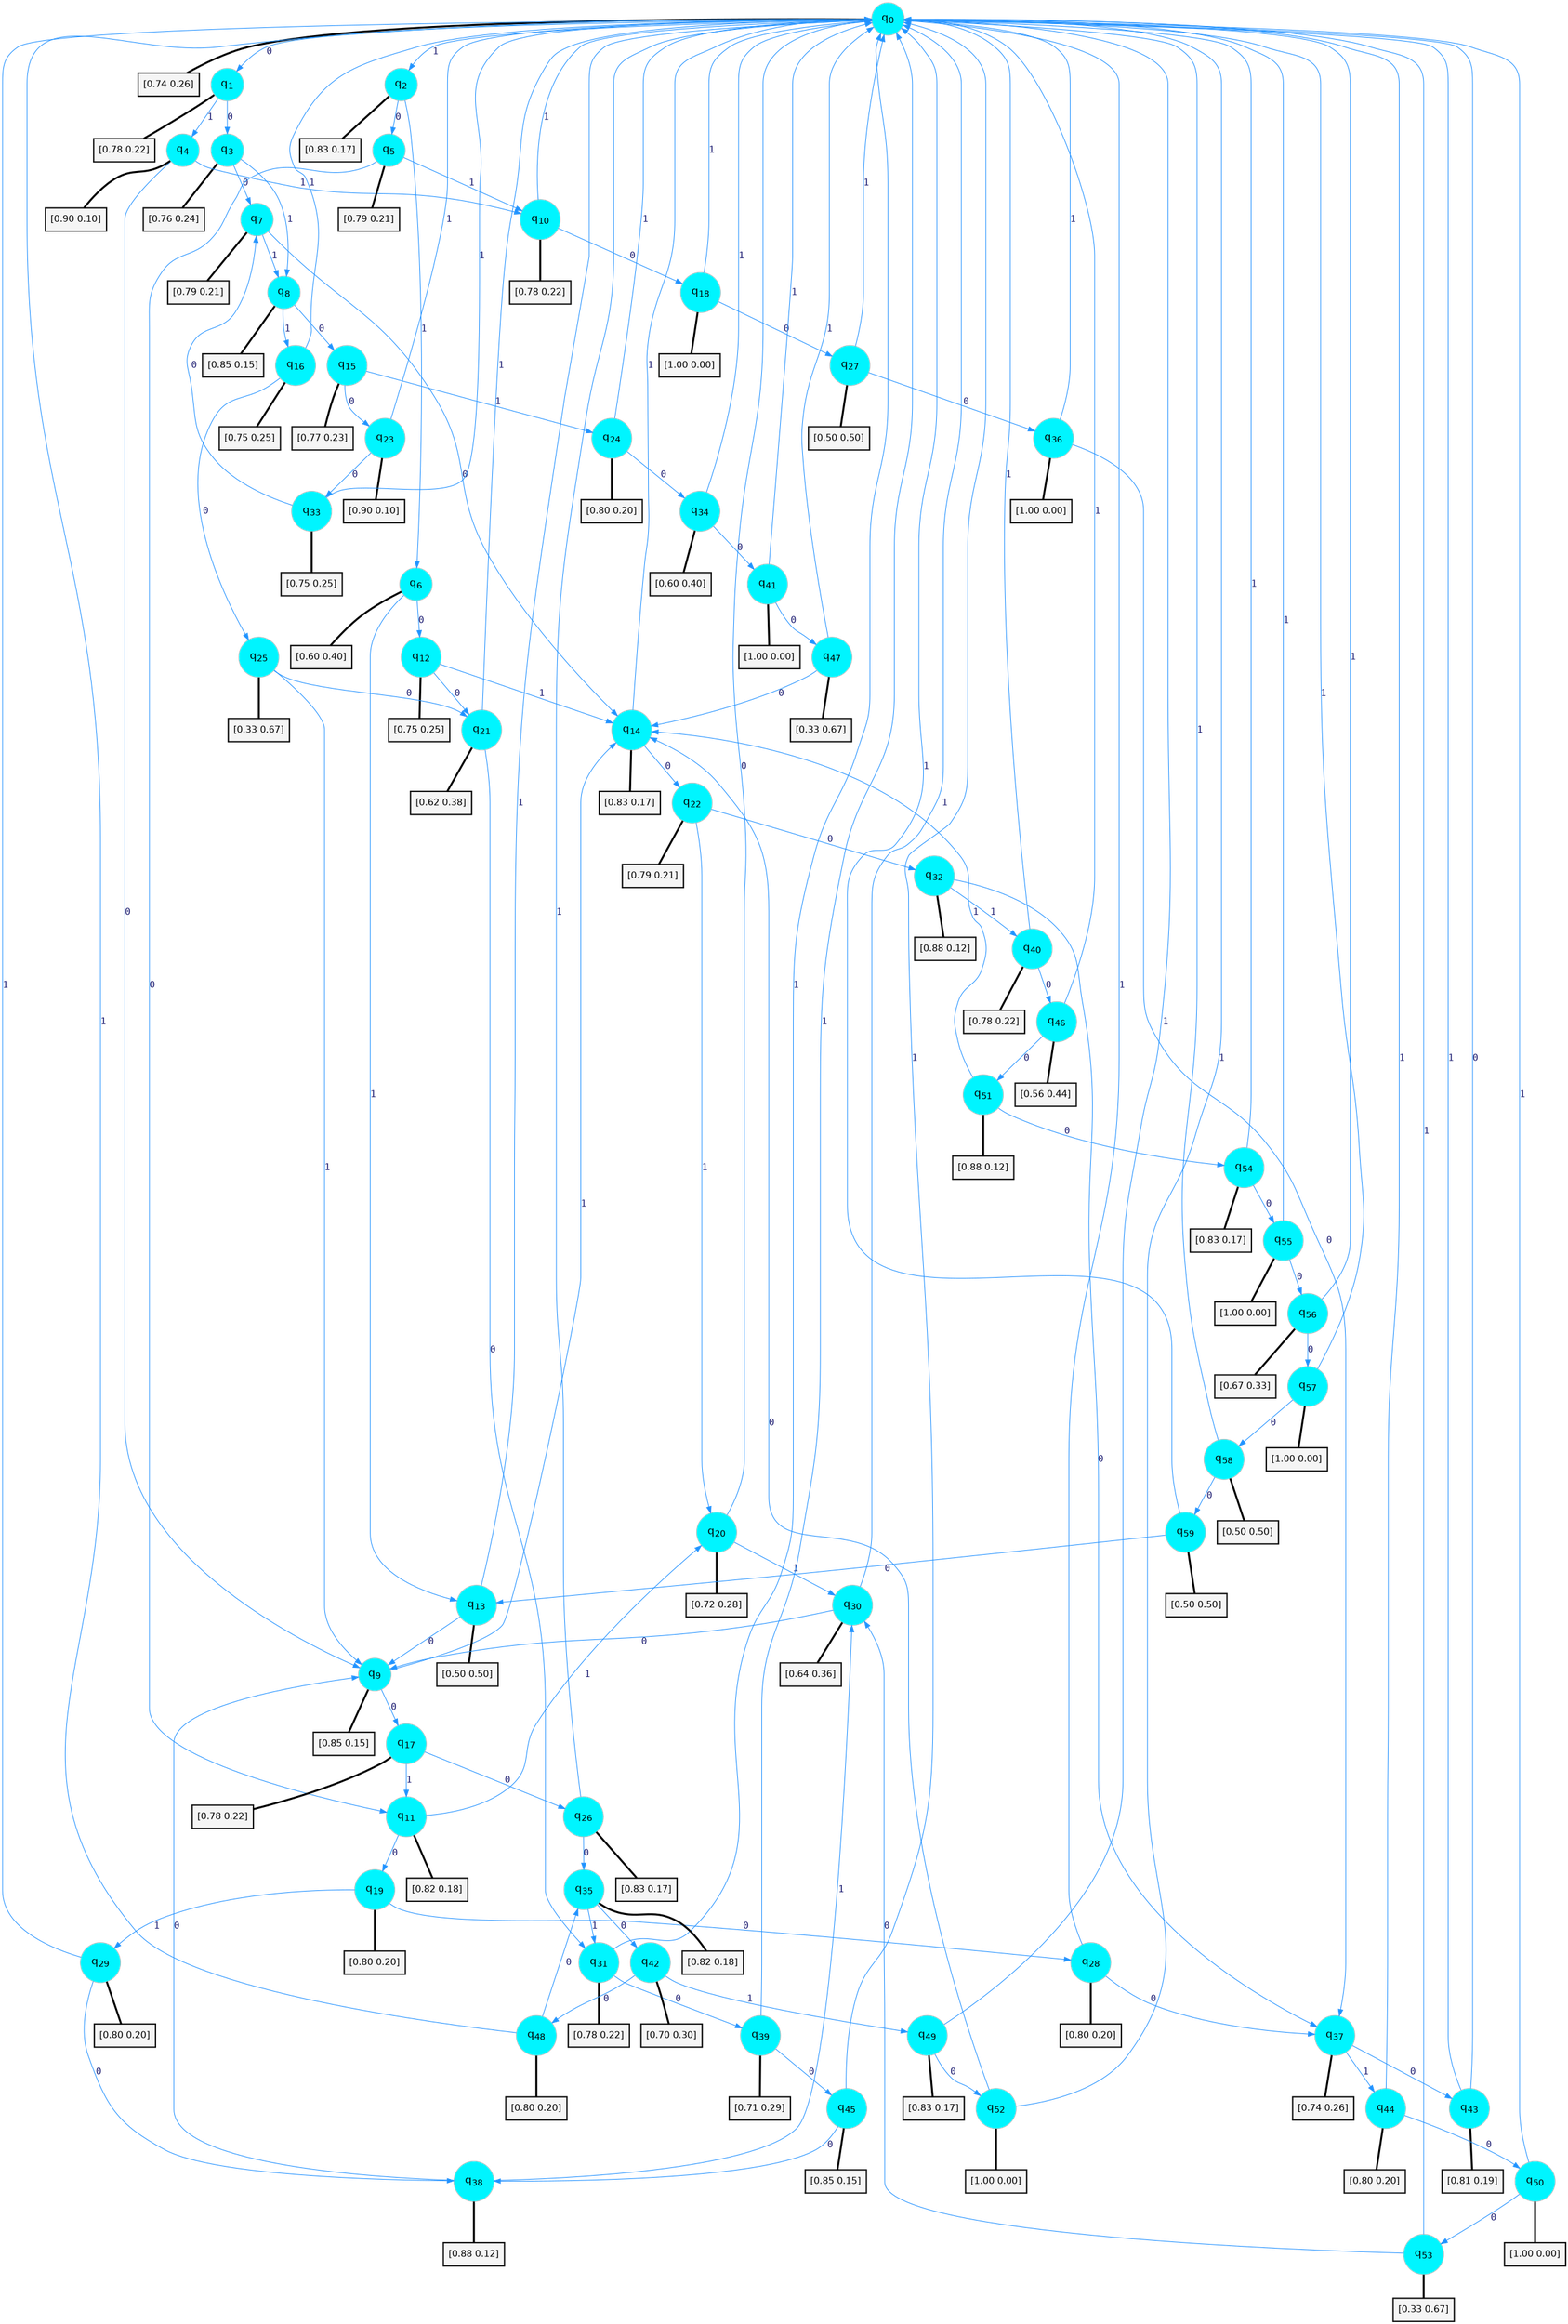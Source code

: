 digraph G {
graph [
bgcolor=transparent, dpi=300, rankdir=TD, size="40,25"];
node [
color=gray, fillcolor=turquoise1, fontcolor=black, fontname=Helvetica, fontsize=16, fontweight=bold, shape=circle, style=filled];
edge [
arrowsize=1, color=dodgerblue1, fontcolor=midnightblue, fontname=courier, fontweight=bold, penwidth=1, style=solid, weight=20];
0[label=<q<SUB>0</SUB>>];
1[label=<q<SUB>1</SUB>>];
2[label=<q<SUB>2</SUB>>];
3[label=<q<SUB>3</SUB>>];
4[label=<q<SUB>4</SUB>>];
5[label=<q<SUB>5</SUB>>];
6[label=<q<SUB>6</SUB>>];
7[label=<q<SUB>7</SUB>>];
8[label=<q<SUB>8</SUB>>];
9[label=<q<SUB>9</SUB>>];
10[label=<q<SUB>10</SUB>>];
11[label=<q<SUB>11</SUB>>];
12[label=<q<SUB>12</SUB>>];
13[label=<q<SUB>13</SUB>>];
14[label=<q<SUB>14</SUB>>];
15[label=<q<SUB>15</SUB>>];
16[label=<q<SUB>16</SUB>>];
17[label=<q<SUB>17</SUB>>];
18[label=<q<SUB>18</SUB>>];
19[label=<q<SUB>19</SUB>>];
20[label=<q<SUB>20</SUB>>];
21[label=<q<SUB>21</SUB>>];
22[label=<q<SUB>22</SUB>>];
23[label=<q<SUB>23</SUB>>];
24[label=<q<SUB>24</SUB>>];
25[label=<q<SUB>25</SUB>>];
26[label=<q<SUB>26</SUB>>];
27[label=<q<SUB>27</SUB>>];
28[label=<q<SUB>28</SUB>>];
29[label=<q<SUB>29</SUB>>];
30[label=<q<SUB>30</SUB>>];
31[label=<q<SUB>31</SUB>>];
32[label=<q<SUB>32</SUB>>];
33[label=<q<SUB>33</SUB>>];
34[label=<q<SUB>34</SUB>>];
35[label=<q<SUB>35</SUB>>];
36[label=<q<SUB>36</SUB>>];
37[label=<q<SUB>37</SUB>>];
38[label=<q<SUB>38</SUB>>];
39[label=<q<SUB>39</SUB>>];
40[label=<q<SUB>40</SUB>>];
41[label=<q<SUB>41</SUB>>];
42[label=<q<SUB>42</SUB>>];
43[label=<q<SUB>43</SUB>>];
44[label=<q<SUB>44</SUB>>];
45[label=<q<SUB>45</SUB>>];
46[label=<q<SUB>46</SUB>>];
47[label=<q<SUB>47</SUB>>];
48[label=<q<SUB>48</SUB>>];
49[label=<q<SUB>49</SUB>>];
50[label=<q<SUB>50</SUB>>];
51[label=<q<SUB>51</SUB>>];
52[label=<q<SUB>52</SUB>>];
53[label=<q<SUB>53</SUB>>];
54[label=<q<SUB>54</SUB>>];
55[label=<q<SUB>55</SUB>>];
56[label=<q<SUB>56</SUB>>];
57[label=<q<SUB>57</SUB>>];
58[label=<q<SUB>58</SUB>>];
59[label=<q<SUB>59</SUB>>];
60[label="[0.74 0.26]", shape=box,fontcolor=black, fontname=Helvetica, fontsize=14, penwidth=2, fillcolor=whitesmoke,color=black];
61[label="[0.78 0.22]", shape=box,fontcolor=black, fontname=Helvetica, fontsize=14, penwidth=2, fillcolor=whitesmoke,color=black];
62[label="[0.83 0.17]", shape=box,fontcolor=black, fontname=Helvetica, fontsize=14, penwidth=2, fillcolor=whitesmoke,color=black];
63[label="[0.76 0.24]", shape=box,fontcolor=black, fontname=Helvetica, fontsize=14, penwidth=2, fillcolor=whitesmoke,color=black];
64[label="[0.90 0.10]", shape=box,fontcolor=black, fontname=Helvetica, fontsize=14, penwidth=2, fillcolor=whitesmoke,color=black];
65[label="[0.79 0.21]", shape=box,fontcolor=black, fontname=Helvetica, fontsize=14, penwidth=2, fillcolor=whitesmoke,color=black];
66[label="[0.60 0.40]", shape=box,fontcolor=black, fontname=Helvetica, fontsize=14, penwidth=2, fillcolor=whitesmoke,color=black];
67[label="[0.79 0.21]", shape=box,fontcolor=black, fontname=Helvetica, fontsize=14, penwidth=2, fillcolor=whitesmoke,color=black];
68[label="[0.85 0.15]", shape=box,fontcolor=black, fontname=Helvetica, fontsize=14, penwidth=2, fillcolor=whitesmoke,color=black];
69[label="[0.85 0.15]", shape=box,fontcolor=black, fontname=Helvetica, fontsize=14, penwidth=2, fillcolor=whitesmoke,color=black];
70[label="[0.78 0.22]", shape=box,fontcolor=black, fontname=Helvetica, fontsize=14, penwidth=2, fillcolor=whitesmoke,color=black];
71[label="[0.82 0.18]", shape=box,fontcolor=black, fontname=Helvetica, fontsize=14, penwidth=2, fillcolor=whitesmoke,color=black];
72[label="[0.75 0.25]", shape=box,fontcolor=black, fontname=Helvetica, fontsize=14, penwidth=2, fillcolor=whitesmoke,color=black];
73[label="[0.50 0.50]", shape=box,fontcolor=black, fontname=Helvetica, fontsize=14, penwidth=2, fillcolor=whitesmoke,color=black];
74[label="[0.83 0.17]", shape=box,fontcolor=black, fontname=Helvetica, fontsize=14, penwidth=2, fillcolor=whitesmoke,color=black];
75[label="[0.77 0.23]", shape=box,fontcolor=black, fontname=Helvetica, fontsize=14, penwidth=2, fillcolor=whitesmoke,color=black];
76[label="[0.75 0.25]", shape=box,fontcolor=black, fontname=Helvetica, fontsize=14, penwidth=2, fillcolor=whitesmoke,color=black];
77[label="[0.78 0.22]", shape=box,fontcolor=black, fontname=Helvetica, fontsize=14, penwidth=2, fillcolor=whitesmoke,color=black];
78[label="[1.00 0.00]", shape=box,fontcolor=black, fontname=Helvetica, fontsize=14, penwidth=2, fillcolor=whitesmoke,color=black];
79[label="[0.80 0.20]", shape=box,fontcolor=black, fontname=Helvetica, fontsize=14, penwidth=2, fillcolor=whitesmoke,color=black];
80[label="[0.72 0.28]", shape=box,fontcolor=black, fontname=Helvetica, fontsize=14, penwidth=2, fillcolor=whitesmoke,color=black];
81[label="[0.62 0.38]", shape=box,fontcolor=black, fontname=Helvetica, fontsize=14, penwidth=2, fillcolor=whitesmoke,color=black];
82[label="[0.79 0.21]", shape=box,fontcolor=black, fontname=Helvetica, fontsize=14, penwidth=2, fillcolor=whitesmoke,color=black];
83[label="[0.90 0.10]", shape=box,fontcolor=black, fontname=Helvetica, fontsize=14, penwidth=2, fillcolor=whitesmoke,color=black];
84[label="[0.80 0.20]", shape=box,fontcolor=black, fontname=Helvetica, fontsize=14, penwidth=2, fillcolor=whitesmoke,color=black];
85[label="[0.33 0.67]", shape=box,fontcolor=black, fontname=Helvetica, fontsize=14, penwidth=2, fillcolor=whitesmoke,color=black];
86[label="[0.83 0.17]", shape=box,fontcolor=black, fontname=Helvetica, fontsize=14, penwidth=2, fillcolor=whitesmoke,color=black];
87[label="[0.50 0.50]", shape=box,fontcolor=black, fontname=Helvetica, fontsize=14, penwidth=2, fillcolor=whitesmoke,color=black];
88[label="[0.80 0.20]", shape=box,fontcolor=black, fontname=Helvetica, fontsize=14, penwidth=2, fillcolor=whitesmoke,color=black];
89[label="[0.80 0.20]", shape=box,fontcolor=black, fontname=Helvetica, fontsize=14, penwidth=2, fillcolor=whitesmoke,color=black];
90[label="[0.64 0.36]", shape=box,fontcolor=black, fontname=Helvetica, fontsize=14, penwidth=2, fillcolor=whitesmoke,color=black];
91[label="[0.78 0.22]", shape=box,fontcolor=black, fontname=Helvetica, fontsize=14, penwidth=2, fillcolor=whitesmoke,color=black];
92[label="[0.88 0.12]", shape=box,fontcolor=black, fontname=Helvetica, fontsize=14, penwidth=2, fillcolor=whitesmoke,color=black];
93[label="[0.75 0.25]", shape=box,fontcolor=black, fontname=Helvetica, fontsize=14, penwidth=2, fillcolor=whitesmoke,color=black];
94[label="[0.60 0.40]", shape=box,fontcolor=black, fontname=Helvetica, fontsize=14, penwidth=2, fillcolor=whitesmoke,color=black];
95[label="[0.82 0.18]", shape=box,fontcolor=black, fontname=Helvetica, fontsize=14, penwidth=2, fillcolor=whitesmoke,color=black];
96[label="[1.00 0.00]", shape=box,fontcolor=black, fontname=Helvetica, fontsize=14, penwidth=2, fillcolor=whitesmoke,color=black];
97[label="[0.74 0.26]", shape=box,fontcolor=black, fontname=Helvetica, fontsize=14, penwidth=2, fillcolor=whitesmoke,color=black];
98[label="[0.88 0.12]", shape=box,fontcolor=black, fontname=Helvetica, fontsize=14, penwidth=2, fillcolor=whitesmoke,color=black];
99[label="[0.71 0.29]", shape=box,fontcolor=black, fontname=Helvetica, fontsize=14, penwidth=2, fillcolor=whitesmoke,color=black];
100[label="[0.78 0.22]", shape=box,fontcolor=black, fontname=Helvetica, fontsize=14, penwidth=2, fillcolor=whitesmoke,color=black];
101[label="[1.00 0.00]", shape=box,fontcolor=black, fontname=Helvetica, fontsize=14, penwidth=2, fillcolor=whitesmoke,color=black];
102[label="[0.70 0.30]", shape=box,fontcolor=black, fontname=Helvetica, fontsize=14, penwidth=2, fillcolor=whitesmoke,color=black];
103[label="[0.81 0.19]", shape=box,fontcolor=black, fontname=Helvetica, fontsize=14, penwidth=2, fillcolor=whitesmoke,color=black];
104[label="[0.80 0.20]", shape=box,fontcolor=black, fontname=Helvetica, fontsize=14, penwidth=2, fillcolor=whitesmoke,color=black];
105[label="[0.85 0.15]", shape=box,fontcolor=black, fontname=Helvetica, fontsize=14, penwidth=2, fillcolor=whitesmoke,color=black];
106[label="[0.56 0.44]", shape=box,fontcolor=black, fontname=Helvetica, fontsize=14, penwidth=2, fillcolor=whitesmoke,color=black];
107[label="[0.33 0.67]", shape=box,fontcolor=black, fontname=Helvetica, fontsize=14, penwidth=2, fillcolor=whitesmoke,color=black];
108[label="[0.80 0.20]", shape=box,fontcolor=black, fontname=Helvetica, fontsize=14, penwidth=2, fillcolor=whitesmoke,color=black];
109[label="[0.83 0.17]", shape=box,fontcolor=black, fontname=Helvetica, fontsize=14, penwidth=2, fillcolor=whitesmoke,color=black];
110[label="[1.00 0.00]", shape=box,fontcolor=black, fontname=Helvetica, fontsize=14, penwidth=2, fillcolor=whitesmoke,color=black];
111[label="[0.88 0.12]", shape=box,fontcolor=black, fontname=Helvetica, fontsize=14, penwidth=2, fillcolor=whitesmoke,color=black];
112[label="[1.00 0.00]", shape=box,fontcolor=black, fontname=Helvetica, fontsize=14, penwidth=2, fillcolor=whitesmoke,color=black];
113[label="[0.33 0.67]", shape=box,fontcolor=black, fontname=Helvetica, fontsize=14, penwidth=2, fillcolor=whitesmoke,color=black];
114[label="[0.83 0.17]", shape=box,fontcolor=black, fontname=Helvetica, fontsize=14, penwidth=2, fillcolor=whitesmoke,color=black];
115[label="[1.00 0.00]", shape=box,fontcolor=black, fontname=Helvetica, fontsize=14, penwidth=2, fillcolor=whitesmoke,color=black];
116[label="[0.67 0.33]", shape=box,fontcolor=black, fontname=Helvetica, fontsize=14, penwidth=2, fillcolor=whitesmoke,color=black];
117[label="[1.00 0.00]", shape=box,fontcolor=black, fontname=Helvetica, fontsize=14, penwidth=2, fillcolor=whitesmoke,color=black];
118[label="[0.50 0.50]", shape=box,fontcolor=black, fontname=Helvetica, fontsize=14, penwidth=2, fillcolor=whitesmoke,color=black];
119[label="[0.50 0.50]", shape=box,fontcolor=black, fontname=Helvetica, fontsize=14, penwidth=2, fillcolor=whitesmoke,color=black];
0->1 [label=0];
0->2 [label=1];
0->60 [arrowhead=none, penwidth=3,color=black];
1->3 [label=0];
1->4 [label=1];
1->61 [arrowhead=none, penwidth=3,color=black];
2->5 [label=0];
2->6 [label=1];
2->62 [arrowhead=none, penwidth=3,color=black];
3->7 [label=0];
3->8 [label=1];
3->63 [arrowhead=none, penwidth=3,color=black];
4->9 [label=0];
4->10 [label=1];
4->64 [arrowhead=none, penwidth=3,color=black];
5->11 [label=0];
5->10 [label=1];
5->65 [arrowhead=none, penwidth=3,color=black];
6->12 [label=0];
6->13 [label=1];
6->66 [arrowhead=none, penwidth=3,color=black];
7->14 [label=0];
7->8 [label=1];
7->67 [arrowhead=none, penwidth=3,color=black];
8->15 [label=0];
8->16 [label=1];
8->68 [arrowhead=none, penwidth=3,color=black];
9->17 [label=0];
9->14 [label=1];
9->69 [arrowhead=none, penwidth=3,color=black];
10->18 [label=0];
10->0 [label=1];
10->70 [arrowhead=none, penwidth=3,color=black];
11->19 [label=0];
11->20 [label=1];
11->71 [arrowhead=none, penwidth=3,color=black];
12->21 [label=0];
12->14 [label=1];
12->72 [arrowhead=none, penwidth=3,color=black];
13->9 [label=0];
13->0 [label=1];
13->73 [arrowhead=none, penwidth=3,color=black];
14->22 [label=0];
14->0 [label=1];
14->74 [arrowhead=none, penwidth=3,color=black];
15->23 [label=0];
15->24 [label=1];
15->75 [arrowhead=none, penwidth=3,color=black];
16->25 [label=0];
16->0 [label=1];
16->76 [arrowhead=none, penwidth=3,color=black];
17->26 [label=0];
17->11 [label=1];
17->77 [arrowhead=none, penwidth=3,color=black];
18->27 [label=0];
18->0 [label=1];
18->78 [arrowhead=none, penwidth=3,color=black];
19->28 [label=0];
19->29 [label=1];
19->79 [arrowhead=none, penwidth=3,color=black];
20->0 [label=0];
20->30 [label=1];
20->80 [arrowhead=none, penwidth=3,color=black];
21->31 [label=0];
21->0 [label=1];
21->81 [arrowhead=none, penwidth=3,color=black];
22->32 [label=0];
22->20 [label=1];
22->82 [arrowhead=none, penwidth=3,color=black];
23->33 [label=0];
23->0 [label=1];
23->83 [arrowhead=none, penwidth=3,color=black];
24->34 [label=0];
24->0 [label=1];
24->84 [arrowhead=none, penwidth=3,color=black];
25->21 [label=0];
25->9 [label=1];
25->85 [arrowhead=none, penwidth=3,color=black];
26->35 [label=0];
26->0 [label=1];
26->86 [arrowhead=none, penwidth=3,color=black];
27->36 [label=0];
27->0 [label=1];
27->87 [arrowhead=none, penwidth=3,color=black];
28->37 [label=0];
28->0 [label=1];
28->88 [arrowhead=none, penwidth=3,color=black];
29->38 [label=0];
29->0 [label=1];
29->89 [arrowhead=none, penwidth=3,color=black];
30->9 [label=0];
30->0 [label=1];
30->90 [arrowhead=none, penwidth=3,color=black];
31->39 [label=0];
31->0 [label=1];
31->91 [arrowhead=none, penwidth=3,color=black];
32->37 [label=0];
32->40 [label=1];
32->92 [arrowhead=none, penwidth=3,color=black];
33->7 [label=0];
33->0 [label=1];
33->93 [arrowhead=none, penwidth=3,color=black];
34->41 [label=0];
34->0 [label=1];
34->94 [arrowhead=none, penwidth=3,color=black];
35->42 [label=0];
35->31 [label=1];
35->95 [arrowhead=none, penwidth=3,color=black];
36->37 [label=0];
36->0 [label=1];
36->96 [arrowhead=none, penwidth=3,color=black];
37->43 [label=0];
37->44 [label=1];
37->97 [arrowhead=none, penwidth=3,color=black];
38->9 [label=0];
38->30 [label=1];
38->98 [arrowhead=none, penwidth=3,color=black];
39->45 [label=0];
39->0 [label=1];
39->99 [arrowhead=none, penwidth=3,color=black];
40->46 [label=0];
40->0 [label=1];
40->100 [arrowhead=none, penwidth=3,color=black];
41->47 [label=0];
41->0 [label=1];
41->101 [arrowhead=none, penwidth=3,color=black];
42->48 [label=0];
42->49 [label=1];
42->102 [arrowhead=none, penwidth=3,color=black];
43->0 [label=0];
43->0 [label=1];
43->103 [arrowhead=none, penwidth=3,color=black];
44->50 [label=0];
44->0 [label=1];
44->104 [arrowhead=none, penwidth=3,color=black];
45->38 [label=0];
45->0 [label=1];
45->105 [arrowhead=none, penwidth=3,color=black];
46->51 [label=0];
46->0 [label=1];
46->106 [arrowhead=none, penwidth=3,color=black];
47->14 [label=0];
47->0 [label=1];
47->107 [arrowhead=none, penwidth=3,color=black];
48->35 [label=0];
48->0 [label=1];
48->108 [arrowhead=none, penwidth=3,color=black];
49->52 [label=0];
49->0 [label=1];
49->109 [arrowhead=none, penwidth=3,color=black];
50->53 [label=0];
50->0 [label=1];
50->110 [arrowhead=none, penwidth=3,color=black];
51->54 [label=0];
51->14 [label=1];
51->111 [arrowhead=none, penwidth=3,color=black];
52->14 [label=0];
52->0 [label=1];
52->112 [arrowhead=none, penwidth=3,color=black];
53->30 [label=0];
53->0 [label=1];
53->113 [arrowhead=none, penwidth=3,color=black];
54->55 [label=0];
54->0 [label=1];
54->114 [arrowhead=none, penwidth=3,color=black];
55->56 [label=0];
55->0 [label=1];
55->115 [arrowhead=none, penwidth=3,color=black];
56->57 [label=0];
56->0 [label=1];
56->116 [arrowhead=none, penwidth=3,color=black];
57->58 [label=0];
57->0 [label=1];
57->117 [arrowhead=none, penwidth=3,color=black];
58->59 [label=0];
58->0 [label=1];
58->118 [arrowhead=none, penwidth=3,color=black];
59->13 [label=0];
59->0 [label=1];
59->119 [arrowhead=none, penwidth=3,color=black];
}
